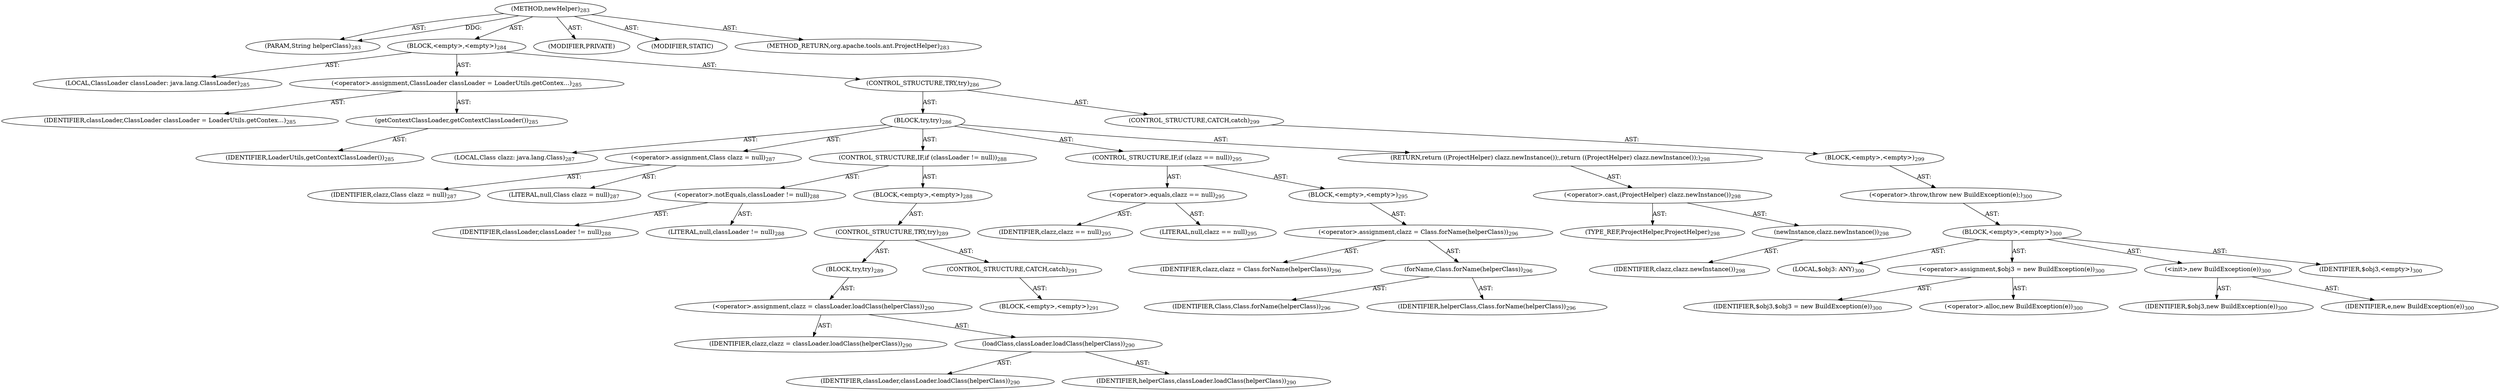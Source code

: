 digraph "newHelper" {  
"111669149701" [label = <(METHOD,newHelper)<SUB>283</SUB>> ]
"115964116999" [label = <(PARAM,String helperClass)<SUB>283</SUB>> ]
"25769803800" [label = <(BLOCK,&lt;empty&gt;,&lt;empty&gt;)<SUB>284</SUB>> ]
"94489280524" [label = <(LOCAL,ClassLoader classLoader: java.lang.ClassLoader)<SUB>285</SUB>> ]
"30064771154" [label = <(&lt;operator&gt;.assignment,ClassLoader classLoader = LoaderUtils.getContex...)<SUB>285</SUB>> ]
"68719476799" [label = <(IDENTIFIER,classLoader,ClassLoader classLoader = LoaderUtils.getContex...)<SUB>285</SUB>> ]
"30064771155" [label = <(getContextClassLoader,getContextClassLoader())<SUB>285</SUB>> ]
"68719476800" [label = <(IDENTIFIER,LoaderUtils,getContextClassLoader())<SUB>285</SUB>> ]
"47244640272" [label = <(CONTROL_STRUCTURE,TRY,try)<SUB>286</SUB>> ]
"25769803801" [label = <(BLOCK,try,try)<SUB>286</SUB>> ]
"94489280525" [label = <(LOCAL,Class clazz: java.lang.Class)<SUB>287</SUB>> ]
"30064771156" [label = <(&lt;operator&gt;.assignment,Class clazz = null)<SUB>287</SUB>> ]
"68719476801" [label = <(IDENTIFIER,clazz,Class clazz = null)<SUB>287</SUB>> ]
"90194313236" [label = <(LITERAL,null,Class clazz = null)<SUB>287</SUB>> ]
"47244640273" [label = <(CONTROL_STRUCTURE,IF,if (classLoader != null))<SUB>288</SUB>> ]
"30064771157" [label = <(&lt;operator&gt;.notEquals,classLoader != null)<SUB>288</SUB>> ]
"68719476802" [label = <(IDENTIFIER,classLoader,classLoader != null)<SUB>288</SUB>> ]
"90194313237" [label = <(LITERAL,null,classLoader != null)<SUB>288</SUB>> ]
"25769803802" [label = <(BLOCK,&lt;empty&gt;,&lt;empty&gt;)<SUB>288</SUB>> ]
"47244640274" [label = <(CONTROL_STRUCTURE,TRY,try)<SUB>289</SUB>> ]
"25769803803" [label = <(BLOCK,try,try)<SUB>289</SUB>> ]
"30064771158" [label = <(&lt;operator&gt;.assignment,clazz = classLoader.loadClass(helperClass))<SUB>290</SUB>> ]
"68719476803" [label = <(IDENTIFIER,clazz,clazz = classLoader.loadClass(helperClass))<SUB>290</SUB>> ]
"30064771159" [label = <(loadClass,classLoader.loadClass(helperClass))<SUB>290</SUB>> ]
"68719476804" [label = <(IDENTIFIER,classLoader,classLoader.loadClass(helperClass))<SUB>290</SUB>> ]
"68719476805" [label = <(IDENTIFIER,helperClass,classLoader.loadClass(helperClass))<SUB>290</SUB>> ]
"47244640275" [label = <(CONTROL_STRUCTURE,CATCH,catch)<SUB>291</SUB>> ]
"25769803804" [label = <(BLOCK,&lt;empty&gt;,&lt;empty&gt;)<SUB>291</SUB>> ]
"47244640276" [label = <(CONTROL_STRUCTURE,IF,if (clazz == null))<SUB>295</SUB>> ]
"30064771160" [label = <(&lt;operator&gt;.equals,clazz == null)<SUB>295</SUB>> ]
"68719476806" [label = <(IDENTIFIER,clazz,clazz == null)<SUB>295</SUB>> ]
"90194313238" [label = <(LITERAL,null,clazz == null)<SUB>295</SUB>> ]
"25769803805" [label = <(BLOCK,&lt;empty&gt;,&lt;empty&gt;)<SUB>295</SUB>> ]
"30064771161" [label = <(&lt;operator&gt;.assignment,clazz = Class.forName(helperClass))<SUB>296</SUB>> ]
"68719476807" [label = <(IDENTIFIER,clazz,clazz = Class.forName(helperClass))<SUB>296</SUB>> ]
"30064771162" [label = <(forName,Class.forName(helperClass))<SUB>296</SUB>> ]
"68719476808" [label = <(IDENTIFIER,Class,Class.forName(helperClass))<SUB>296</SUB>> ]
"68719476809" [label = <(IDENTIFIER,helperClass,Class.forName(helperClass))<SUB>296</SUB>> ]
"146028888067" [label = <(RETURN,return ((ProjectHelper) clazz.newInstance());,return ((ProjectHelper) clazz.newInstance());)<SUB>298</SUB>> ]
"30064771163" [label = <(&lt;operator&gt;.cast,(ProjectHelper) clazz.newInstance())<SUB>298</SUB>> ]
"180388626437" [label = <(TYPE_REF,ProjectHelper,ProjectHelper)<SUB>298</SUB>> ]
"30064771164" [label = <(newInstance,clazz.newInstance())<SUB>298</SUB>> ]
"68719476810" [label = <(IDENTIFIER,clazz,clazz.newInstance())<SUB>298</SUB>> ]
"47244640277" [label = <(CONTROL_STRUCTURE,CATCH,catch)<SUB>299</SUB>> ]
"25769803806" [label = <(BLOCK,&lt;empty&gt;,&lt;empty&gt;)<SUB>299</SUB>> ]
"30064771165" [label = <(&lt;operator&gt;.throw,throw new BuildException(e);)<SUB>300</SUB>> ]
"25769803807" [label = <(BLOCK,&lt;empty&gt;,&lt;empty&gt;)<SUB>300</SUB>> ]
"94489280526" [label = <(LOCAL,$obj3: ANY)<SUB>300</SUB>> ]
"30064771166" [label = <(&lt;operator&gt;.assignment,$obj3 = new BuildException(e))<SUB>300</SUB>> ]
"68719476811" [label = <(IDENTIFIER,$obj3,$obj3 = new BuildException(e))<SUB>300</SUB>> ]
"30064771167" [label = <(&lt;operator&gt;.alloc,new BuildException(e))<SUB>300</SUB>> ]
"30064771168" [label = <(&lt;init&gt;,new BuildException(e))<SUB>300</SUB>> ]
"68719476812" [label = <(IDENTIFIER,$obj3,new BuildException(e))<SUB>300</SUB>> ]
"68719476813" [label = <(IDENTIFIER,e,new BuildException(e))<SUB>300</SUB>> ]
"68719476814" [label = <(IDENTIFIER,$obj3,&lt;empty&gt;)<SUB>300</SUB>> ]
"133143986197" [label = <(MODIFIER,PRIVATE)> ]
"133143986198" [label = <(MODIFIER,STATIC)> ]
"128849018885" [label = <(METHOD_RETURN,org.apache.tools.ant.ProjectHelper)<SUB>283</SUB>> ]
  "111669149701" -> "115964116999"  [ label = "AST: "] 
  "111669149701" -> "25769803800"  [ label = "AST: "] 
  "111669149701" -> "133143986197"  [ label = "AST: "] 
  "111669149701" -> "133143986198"  [ label = "AST: "] 
  "111669149701" -> "128849018885"  [ label = "AST: "] 
  "25769803800" -> "94489280524"  [ label = "AST: "] 
  "25769803800" -> "30064771154"  [ label = "AST: "] 
  "25769803800" -> "47244640272"  [ label = "AST: "] 
  "30064771154" -> "68719476799"  [ label = "AST: "] 
  "30064771154" -> "30064771155"  [ label = "AST: "] 
  "30064771155" -> "68719476800"  [ label = "AST: "] 
  "47244640272" -> "25769803801"  [ label = "AST: "] 
  "47244640272" -> "47244640277"  [ label = "AST: "] 
  "25769803801" -> "94489280525"  [ label = "AST: "] 
  "25769803801" -> "30064771156"  [ label = "AST: "] 
  "25769803801" -> "47244640273"  [ label = "AST: "] 
  "25769803801" -> "47244640276"  [ label = "AST: "] 
  "25769803801" -> "146028888067"  [ label = "AST: "] 
  "30064771156" -> "68719476801"  [ label = "AST: "] 
  "30064771156" -> "90194313236"  [ label = "AST: "] 
  "47244640273" -> "30064771157"  [ label = "AST: "] 
  "47244640273" -> "25769803802"  [ label = "AST: "] 
  "30064771157" -> "68719476802"  [ label = "AST: "] 
  "30064771157" -> "90194313237"  [ label = "AST: "] 
  "25769803802" -> "47244640274"  [ label = "AST: "] 
  "47244640274" -> "25769803803"  [ label = "AST: "] 
  "47244640274" -> "47244640275"  [ label = "AST: "] 
  "25769803803" -> "30064771158"  [ label = "AST: "] 
  "30064771158" -> "68719476803"  [ label = "AST: "] 
  "30064771158" -> "30064771159"  [ label = "AST: "] 
  "30064771159" -> "68719476804"  [ label = "AST: "] 
  "30064771159" -> "68719476805"  [ label = "AST: "] 
  "47244640275" -> "25769803804"  [ label = "AST: "] 
  "47244640276" -> "30064771160"  [ label = "AST: "] 
  "47244640276" -> "25769803805"  [ label = "AST: "] 
  "30064771160" -> "68719476806"  [ label = "AST: "] 
  "30064771160" -> "90194313238"  [ label = "AST: "] 
  "25769803805" -> "30064771161"  [ label = "AST: "] 
  "30064771161" -> "68719476807"  [ label = "AST: "] 
  "30064771161" -> "30064771162"  [ label = "AST: "] 
  "30064771162" -> "68719476808"  [ label = "AST: "] 
  "30064771162" -> "68719476809"  [ label = "AST: "] 
  "146028888067" -> "30064771163"  [ label = "AST: "] 
  "30064771163" -> "180388626437"  [ label = "AST: "] 
  "30064771163" -> "30064771164"  [ label = "AST: "] 
  "30064771164" -> "68719476810"  [ label = "AST: "] 
  "47244640277" -> "25769803806"  [ label = "AST: "] 
  "25769803806" -> "30064771165"  [ label = "AST: "] 
  "30064771165" -> "25769803807"  [ label = "AST: "] 
  "25769803807" -> "94489280526"  [ label = "AST: "] 
  "25769803807" -> "30064771166"  [ label = "AST: "] 
  "25769803807" -> "30064771168"  [ label = "AST: "] 
  "25769803807" -> "68719476814"  [ label = "AST: "] 
  "30064771166" -> "68719476811"  [ label = "AST: "] 
  "30064771166" -> "30064771167"  [ label = "AST: "] 
  "30064771168" -> "68719476812"  [ label = "AST: "] 
  "30064771168" -> "68719476813"  [ label = "AST: "] 
  "111669149701" -> "115964116999"  [ label = "DDG: "] 
}
